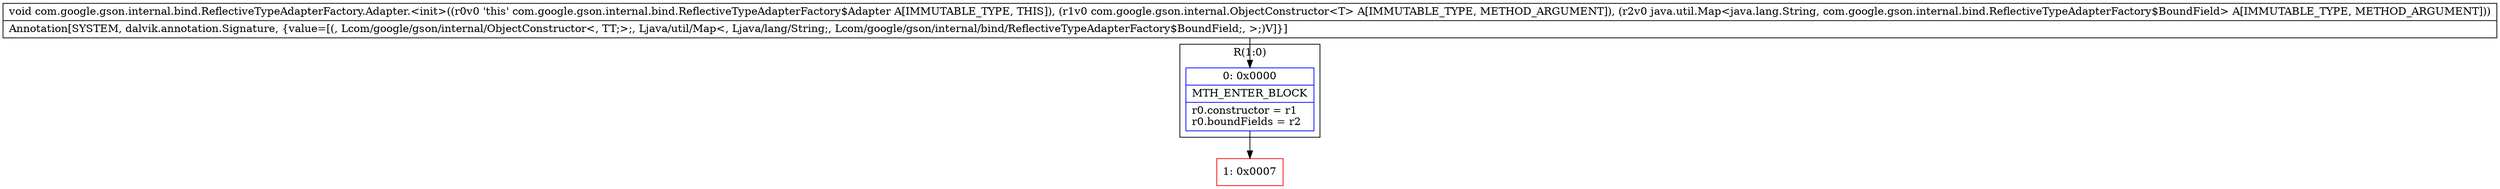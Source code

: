 digraph "CFG forcom.google.gson.internal.bind.ReflectiveTypeAdapterFactory.Adapter.\<init\>(Lcom\/google\/gson\/internal\/ObjectConstructor;Ljava\/util\/Map;)V" {
subgraph cluster_Region_114551201 {
label = "R(1:0)";
node [shape=record,color=blue];
Node_0 [shape=record,label="{0\:\ 0x0000|MTH_ENTER_BLOCK\l|r0.constructor = r1\lr0.boundFields = r2\l}"];
}
Node_1 [shape=record,color=red,label="{1\:\ 0x0007}"];
MethodNode[shape=record,label="{void com.google.gson.internal.bind.ReflectiveTypeAdapterFactory.Adapter.\<init\>((r0v0 'this' com.google.gson.internal.bind.ReflectiveTypeAdapterFactory$Adapter A[IMMUTABLE_TYPE, THIS]), (r1v0 com.google.gson.internal.ObjectConstructor\<T\> A[IMMUTABLE_TYPE, METHOD_ARGUMENT]), (r2v0 java.util.Map\<java.lang.String, com.google.gson.internal.bind.ReflectiveTypeAdapterFactory$BoundField\> A[IMMUTABLE_TYPE, METHOD_ARGUMENT]))  | Annotation[SYSTEM, dalvik.annotation.Signature, \{value=[(, Lcom\/google\/gson\/internal\/ObjectConstructor\<, TT;\>;, Ljava\/util\/Map\<, Ljava\/lang\/String;, Lcom\/google\/gson\/internal\/bind\/ReflectiveTypeAdapterFactory$BoundField;, \>;)V]\}]\l}"];
MethodNode -> Node_0;
Node_0 -> Node_1;
}

